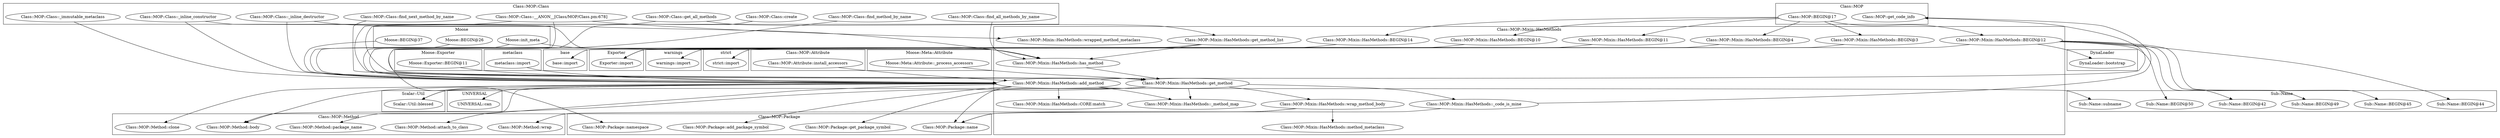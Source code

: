 digraph {
graph [overlap=false]
subgraph cluster_DynaLoader {
	label="DynaLoader";
	"DynaLoader::bootstrap";
}
subgraph cluster_warnings {
	label="warnings";
	"warnings::import";
}
subgraph cluster_Moose_Exporter {
	label="Moose::Exporter";
	"Moose::Exporter::BEGIN@11";
}
subgraph cluster_Class_MOP_Mixin_HasMethods {
	label="Class::MOP::Mixin::HasMethods";
	"Class::MOP::Mixin::HasMethods::BEGIN@14";
	"Class::MOP::Mixin::HasMethods::BEGIN@12";
	"Class::MOP::Mixin::HasMethods::CORE:match";
	"Class::MOP::Mixin::HasMethods::get_method";
	"Class::MOP::Mixin::HasMethods::has_method";
	"Class::MOP::Mixin::HasMethods::_code_is_mine";
	"Class::MOP::Mixin::HasMethods::add_method";
	"Class::MOP::Mixin::HasMethods::BEGIN@4";
	"Class::MOP::Mixin::HasMethods::get_method_list";
	"Class::MOP::Mixin::HasMethods::BEGIN@11";
	"Class::MOP::Mixin::HasMethods::method_metaclass";
	"Class::MOP::Mixin::HasMethods::BEGIN@3";
	"Class::MOP::Mixin::HasMethods::_method_map";
	"Class::MOP::Mixin::HasMethods::wrapped_method_metaclass";
	"Class::MOP::Mixin::HasMethods::wrap_method_body";
	"Class::MOP::Mixin::HasMethods::BEGIN@10";
}
subgraph cluster_Moose {
	label="Moose";
	"Moose::BEGIN@26";
	"Moose::BEGIN@37";
	"Moose::init_meta";
}
subgraph cluster_Sub_Name {
	label="Sub::Name";
	"Sub::Name::BEGIN@45";
	"Sub::Name::subname";
	"Sub::Name::BEGIN@44";
	"Sub::Name::BEGIN@42";
	"Sub::Name::BEGIN@50";
	"Sub::Name::BEGIN@49";
}
subgraph cluster_metaclass {
	label="metaclass";
	"metaclass::import";
}
subgraph cluster_Scalar_Util {
	label="Scalar::Util";
	"Scalar::Util::blessed";
}
subgraph cluster_UNIVERSAL {
	label="UNIVERSAL";
	"UNIVERSAL::can";
}
subgraph cluster_base {
	label="base";
	"base::import";
}
subgraph cluster_strict {
	label="strict";
	"strict::import";
}
subgraph cluster_Class_MOP_Class {
	label="Class::MOP::Class";
	"Class::MOP::Class::find_all_methods_by_name";
	"Class::MOP::Class::find_next_method_by_name";
	"Class::MOP::Class::_inline_constructor";
	"Class::MOP::Class::__ANON__[Class/MOP/Class.pm:678]";
	"Class::MOP::Class::find_method_by_name";
	"Class::MOP::Class::create";
	"Class::MOP::Class::_immutable_metaclass";
	"Class::MOP::Class::_inline_destructor";
	"Class::MOP::Class::get_all_methods";
}
subgraph cluster_Class_MOP {
	label="Class::MOP";
	"Class::MOP::BEGIN@17";
	"Class::MOP::get_code_info";
}
subgraph cluster_Exporter {
	label="Exporter";
	"Exporter::import";
}
subgraph cluster_Class_MOP_Attribute {
	label="Class::MOP::Attribute";
	"Class::MOP::Attribute::install_accessors";
}
subgraph cluster_Class_MOP_Package {
	label="Class::MOP::Package";
	"Class::MOP::Package::add_package_symbol";
	"Class::MOP::Package::namespace";
	"Class::MOP::Package::name";
	"Class::MOP::Package::get_package_symbol";
}
subgraph cluster_Moose_Meta_Attribute {
	label="Moose::Meta::Attribute";
	"Moose::Meta::Attribute::_process_accessors";
}
subgraph cluster_Class_MOP_Method {
	label="Class::MOP::Method";
	"Class::MOP::Method::clone";
	"Class::MOP::Method::body";
	"Class::MOP::Method::attach_to_class";
	"Class::MOP::Method::wrap";
	"Class::MOP::Method::package_name";
}
"Class::MOP::Mixin::HasMethods::get_method_list" -> "Class::MOP::Package::namespace";
"Class::MOP::BEGIN@17" -> "Class::MOP::Mixin::HasMethods::BEGIN@14";
"Class::MOP::Mixin::HasMethods::add_method" -> "Class::MOP::Mixin::HasMethods::CORE:match";
"Class::MOP::Mixin::HasMethods::add_method" -> "Class::MOP::Method::package_name";
"Class::MOP::Mixin::HasMethods::wrap_method_body" -> "Class::MOP::Method::wrap";
"Class::MOP::Mixin::HasMethods::BEGIN@12" -> "Exporter::import";
"Class::MOP::Mixin::HasMethods::BEGIN@11" -> "Exporter::import";
"Class::MOP::Mixin::HasMethods::BEGIN@10" -> "Exporter::import";
"Class::MOP::Mixin::HasMethods::BEGIN@12" -> "DynaLoader::bootstrap";
"Class::MOP::Mixin::HasMethods::add_method" -> "Class::MOP::Method::clone";
"Class::MOP::BEGIN@17" -> "Class::MOP::Mixin::HasMethods::BEGIN@12";
"Class::MOP::Mixin::HasMethods::has_method" -> "Class::MOP::Mixin::HasMethods::get_method";
"Class::MOP::Class::__ANON__[Class/MOP/Class.pm:678]" -> "Class::MOP::Mixin::HasMethods::get_method";
"Class::MOP::Class::find_method_by_name" -> "Class::MOP::Mixin::HasMethods::get_method";
"Class::MOP::Class::find_next_method_by_name" -> "Class::MOP::Mixin::HasMethods::get_method";
"Class::MOP::Class::get_all_methods" -> "Class::MOP::Mixin::HasMethods::get_method";
"Moose::Meta::Attribute::_process_accessors" -> "Class::MOP::Mixin::HasMethods::get_method";
"Class::MOP::Mixin::HasMethods::wrap_method_body" -> "Class::MOP::Mixin::HasMethods::method_metaclass";
"Class::MOP::Mixin::HasMethods::add_method" -> "Sub::Name::subname";
"Class::MOP::Class::get_all_methods" -> "Class::MOP::Mixin::HasMethods::get_method_list";
"Class::MOP::Mixin::HasMethods::get_method" -> "Scalar::Util::blessed";
"Class::MOP::Mixin::HasMethods::add_method" -> "Scalar::Util::blessed";
"Class::MOP::Class::__ANON__[Class/MOP/Class.pm:678]" -> "Class::MOP::Mixin::HasMethods::wrapped_method_metaclass";
"Class::MOP::BEGIN@17" -> "Class::MOP::Mixin::HasMethods::BEGIN@11";
"Class::MOP::Mixin::HasMethods::BEGIN@12" -> "Sub::Name::BEGIN@44";
"Class::MOP::Mixin::HasMethods::BEGIN@12" -> "Sub::Name::BEGIN@49";
"Class::MOP::BEGIN@17" -> "Class::MOP::Mixin::HasMethods::BEGIN@4";
"Class::MOP::Mixin::HasMethods::BEGIN@12" -> "Sub::Name::BEGIN@42";
"Class::MOP::Mixin::HasMethods::get_method" -> "Class::MOP::Mixin::HasMethods::_code_is_mine";
"Class::MOP::Mixin::HasMethods::BEGIN@12" -> "Sub::Name::BEGIN@50";
"Class::MOP::Mixin::HasMethods::add_method" -> "Class::MOP::Package::add_package_symbol";
"Class::MOP::Mixin::HasMethods::get_method_list" -> "Class::MOP::Mixin::HasMethods::has_method";
"Moose::init_meta" -> "Class::MOP::Mixin::HasMethods::has_method";
"Class::MOP::Class::find_all_methods_by_name" -> "Class::MOP::Mixin::HasMethods::has_method";
"Class::MOP::Class::_inline_destructor" -> "Class::MOP::Mixin::HasMethods::has_method";
"Class::MOP::Class::_inline_constructor" -> "Class::MOP::Mixin::HasMethods::has_method";
"Class::MOP::Mixin::HasMethods::add_method" -> "UNIVERSAL::can";
"Class::MOP::Mixin::HasMethods::BEGIN@14" -> "base::import";
"Class::MOP::Mixin::HasMethods::BEGIN@4" -> "warnings::import";
"Moose::Exporter::BEGIN@11" -> "Class::MOP::Mixin::HasMethods::add_method";
"Moose::BEGIN@26" -> "Class::MOP::Mixin::HasMethods::add_method";
"Class::MOP::Attribute::install_accessors" -> "Class::MOP::Mixin::HasMethods::add_method";
"Moose::init_meta" -> "Class::MOP::Mixin::HasMethods::add_method";
"Class::MOP::Class::_inline_constructor" -> "Class::MOP::Mixin::HasMethods::add_method";
"metaclass::import" -> "Class::MOP::Mixin::HasMethods::add_method";
"Class::MOP::Class::__ANON__[Class/MOP/Class.pm:678]" -> "Class::MOP::Mixin::HasMethods::add_method";
"Class::MOP::Class::create" -> "Class::MOP::Mixin::HasMethods::add_method";
"Class::MOP::Class::_immutable_metaclass" -> "Class::MOP::Mixin::HasMethods::add_method";
"Moose::BEGIN@37" -> "Class::MOP::Mixin::HasMethods::add_method";
"Class::MOP::Class::_inline_destructor" -> "Class::MOP::Mixin::HasMethods::add_method";
"Class::MOP::Mixin::HasMethods::get_method" -> "Class::MOP::Package::get_package_symbol";
"Class::MOP::Mixin::HasMethods::add_method" -> "Class::MOP::Mixin::HasMethods::_method_map";
"Class::MOP::Mixin::HasMethods::get_method" -> "Class::MOP::Mixin::HasMethods::_method_map";
"Class::MOP::Mixin::HasMethods::get_method" -> "Class::MOP::Mixin::HasMethods::wrap_method_body";
"Class::MOP::Mixin::HasMethods::wrap_method_body" -> "Class::MOP::Package::name";
"Class::MOP::Mixin::HasMethods::_code_is_mine" -> "Class::MOP::Package::name";
"Class::MOP::Mixin::HasMethods::add_method" -> "Class::MOP::Package::name";
"Class::MOP::BEGIN@17" -> "Class::MOP::Mixin::HasMethods::BEGIN@10";
"Class::MOP::Mixin::HasMethods::BEGIN@12" -> "Sub::Name::BEGIN@45";
"Class::MOP::Mixin::HasMethods::add_method" -> "Class::MOP::Method::body";
"Class::MOP::Mixin::HasMethods::get_method" -> "Class::MOP::Method::body";
"Class::MOP::Mixin::HasMethods::add_method" -> "Class::MOP::Method::attach_to_class";
"Class::MOP::BEGIN@17" -> "Class::MOP::Mixin::HasMethods::BEGIN@3";
"Class::MOP::Mixin::HasMethods::BEGIN@3" -> "strict::import";
"Class::MOP::Mixin::HasMethods::_code_is_mine" -> "Class::MOP::get_code_info";
"Class::MOP::Mixin::HasMethods::add_method" -> "Class::MOP::get_code_info";
}
